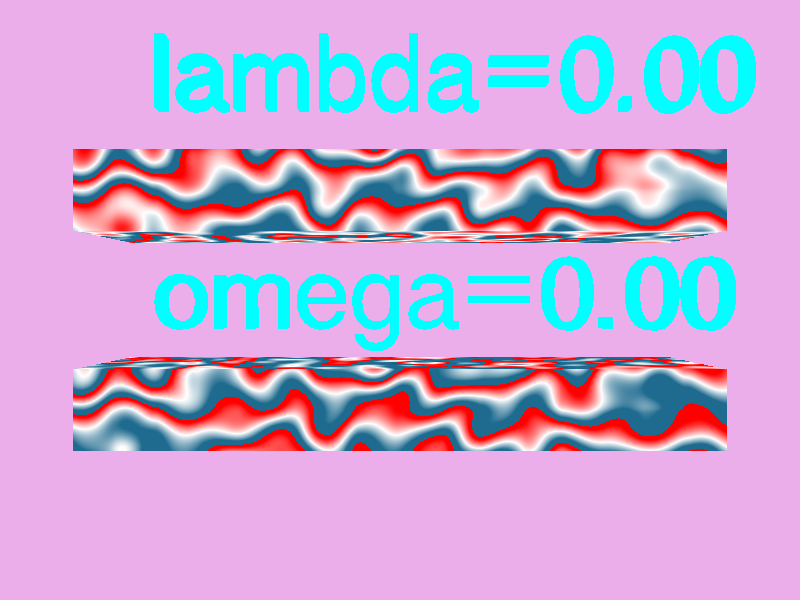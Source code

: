 // Persistence Of Vision raytracer version 3.5 sample file.
// File by Dan Farmer
// Lambda/omega demonstration


global_settings { assumed_gamma 2.2 }

#include "colors.inc"

camera {
    location <0, 0, -10>
    right x*1.3333
    angle 57
    look_at 0
}

light_source { <-20, 30, -25> rgb 1 }

#declare L = clock * 3;

#declare Font="cyrvetic.ttf"

union {
    text{ ttf Font
        concat("lambda=",str(L,1,2)),0.1,0
        scale <1.25, 1.25, 2>
        translate <-3, 1, -1>
        pigment { Cyan }
    }
    box { <-4,-0.5, -1> <4, 0.5, 1>
        pigment {
            gradient y
            turbulence 1
            lambda L
            color_map {
                [0.2 SteelBlue ]
                [0.5 White ]
                [0.9 Red ]
            }
            scale 0.5
        }
    }
    translate y*1.35
}

#declare O = clock;
union {
    text{ ttf Font
        concat("omega=",str(O,1,2)),0.1,0
        scale <1.25, 1.25, 2>
        translate <-3, 1, -1>
        pigment { Cyan }
    }
    box { <-4,-0.5, -1> <4, 0.5, 1>
        pigment {
            gradient y
            turbulence 1
            omega O
            color_map {
                [0.2 SteelBlue ]
                [0.5 White ]
                [0.9 Red ]
            }
            scale 0.5
        }
    }
    translate -y*1.35
}

plane { z, 10 hollow on pigment { Plum }}
